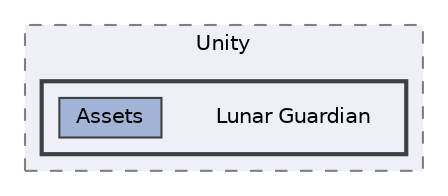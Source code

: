 digraph "Kodiky/Unity/Lunar Guardian"
{
 // LATEX_PDF_SIZE
  bgcolor="transparent";
  edge [fontname=Helvetica,fontsize=10,labelfontname=Helvetica,labelfontsize=10];
  node [fontname=Helvetica,fontsize=10,shape=box,height=0.2,width=0.4];
  compound=true
  subgraph clusterdir_16aabae593b60cb4011beccc96c5da88 {
    graph [ bgcolor="#edf0f7", pencolor="grey50", label="Unity", fontname=Helvetica,fontsize=10 style="filled,dashed", URL="dir_16aabae593b60cb4011beccc96c5da88.html",tooltip=""]
  subgraph clusterdir_c9fb9ed763b63f86009b7c8a68071acd {
    graph [ bgcolor="#edf0f7", pencolor="grey25", label="", fontname=Helvetica,fontsize=10 style="filled,bold", URL="dir_c9fb9ed763b63f86009b7c8a68071acd.html",tooltip=""]
    dir_c9fb9ed763b63f86009b7c8a68071acd [shape=plaintext, label="Lunar Guardian"];
  dir_e1370fc888e0fa364d251316f73f4765 [label="Assets", fillcolor="#a2b4d6", color="grey25", style="filled", URL="dir_e1370fc888e0fa364d251316f73f4765.html",tooltip=""];
  }
  }
}

